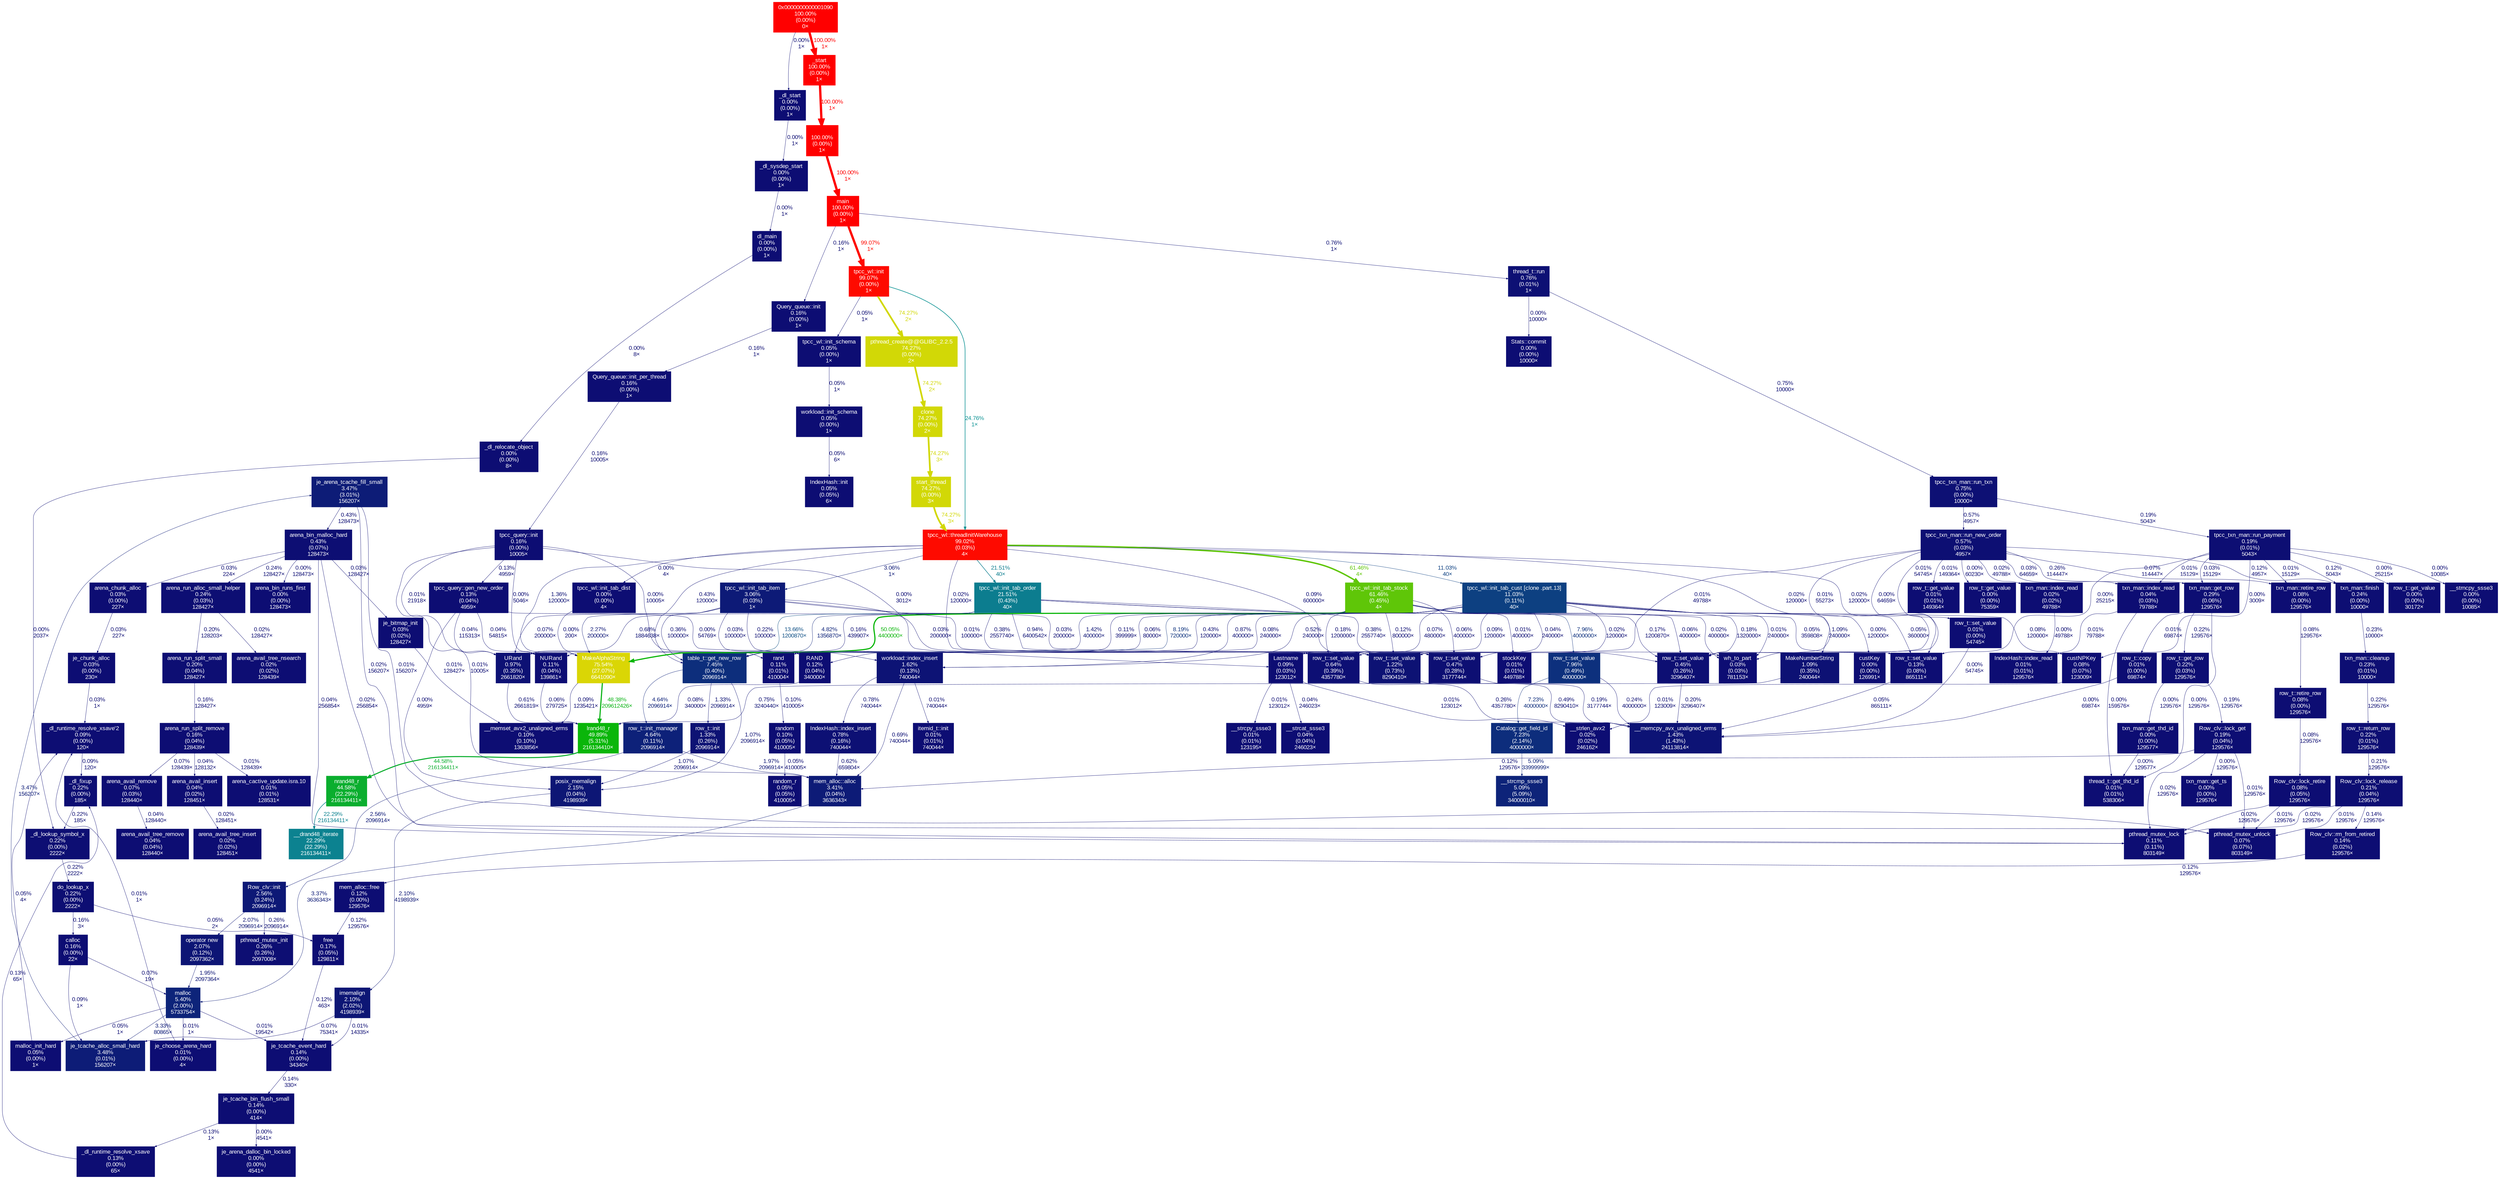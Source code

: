 digraph {
	graph [ranksep=0.25, fontname=Arial, nodesep=0.125];
	node [fontname=Arial, style=filled, height=0, width=0, shape=box, fontcolor=white];
	edge [fontname=Arial];
	"pthread_mutex_lock" [color="#0d0d73", fontcolor="#ffffff", fontsize="10.00", label="pthread_mutex_lock\n0.11%\n(0.11%)\n803149×"];
	"IndexHash::index_read(unsigned long, itemid_t*&, int, int)" [color="#0d0d73", fontcolor="#ffffff", fontsize="10.00", label="IndexHash::index_read\n0.01%\n(0.01%)\n129576×"];
	"row_t::set_value(char const*, void*)" [color="#0d307d", fontcolor="#ffffff", fontsize="10.00", label="row_t::set_value\n7.96%\n(0.49%)\n4000000×"];
	"row_t::set_value(char const*, void*)" -> "Catalog::get_field_id(char const*)" [color="#0d2d7c", label="7.23%\n4000000×", arrowsize="0.35", fontsize="10.00", fontcolor="#0d2d7c", labeldistance="0.50", penwidth="0.50"];
	"row_t::set_value(char const*, void*)" -> "__memcpy_avx_unaligned_erms" [color="#0d0e73", label="0.24%\n4000000×", arrowsize="0.35", fontsize="10.00", fontcolor="#0d0e73", labeldistance="0.50", penwidth="0.50"];
	random [color="#0d0d73", fontcolor="#ffffff", fontsize="10.00", label="random\n0.10%\n(0.05%)\n410005×"];
	random -> "random_r" [color="#0d0d73", label="0.05%\n410005×", arrowsize="0.35", fontsize="10.00", fontcolor="#0d0d73", labeldistance="0.50", penwidth="0.50"];
	"0x0000000000001090" [color="#ff0000", fontcolor="#ffffff", fontsize="10.00", label="0x0000000000001090\n100.00%\n(0.00%)\n0×"];
	"0x0000000000001090" -> "_start" [color="#ff0000", label="100.00%\n1×", arrowsize="1.00", fontsize="10.00", fontcolor="#ff0000", labeldistance="4.00", penwidth="4.00"];
	"0x0000000000001090" -> "_dl_start" [color="#0d0d73", label="0.00%\n1×", arrowsize="0.35", fontsize="10.00", fontcolor="#0d0d73", labeldistance="0.50", penwidth="0.50"];
	"je_arena_tcache_fill_small" [color="#0d1c77", fontcolor="#ffffff", fontsize="10.00", label="je_arena_tcache_fill_small\n3.47%\n(3.01%)\n156207×"];
	"je_arena_tcache_fill_small" -> "pthread_mutex_lock" [color="#0d0d73", label="0.02%\n156207×", arrowsize="0.35", fontsize="10.00", fontcolor="#0d0d73", labeldistance="0.50", penwidth="0.50"];
	"je_arena_tcache_fill_small" -> "pthread_mutex_unlock" [color="#0d0d73", label="0.01%\n156207×", arrowsize="0.35", fontsize="10.00", fontcolor="#0d0d73", labeldistance="0.50", penwidth="0.50"];
	"je_arena_tcache_fill_small" -> "arena_bin_malloc_hard" [color="#0d0e73", label="0.43%\n128473×", arrowsize="0.35", fontsize="10.00", fontcolor="#0d0e73", labeldistance="0.50", penwidth="0.50"];
	"row_t::return_row(access_t, txn_man*, row_t*, RC)" [color="#0d0e73", fontcolor="#ffffff", fontsize="10.00", label="row_t::return_row\n0.22%\n(0.01%)\n129576×"];
	"row_t::return_row(access_t, txn_man*, row_t*, RC)" -> "Row_clv::lock_release(txn_man*, RC)" [color="#0d0e73", label="0.21%\n129576×", arrowsize="0.35", fontsize="10.00", fontcolor="#0d0e73", labeldistance="0.50", penwidth="0.50"];
	"arena_cactive_update.isra.10" [color="#0d0d73", fontcolor="#ffffff", fontsize="10.00", label="arena_cactive_update.isra.10\n0.01%\n(0.01%)\n128531×"];
	"arena_bin_runs_first" [color="#0d0d73", fontcolor="#ffffff", fontsize="10.00", label="arena_bin_runs_first\n0.00%\n(0.00%)\n128473×"];
	"__memcpy_avx_unaligned_erms" [color="#0d1375", fontcolor="#ffffff", fontsize="10.00", label="__memcpy_avx_unaligned_erms\n1.43%\n(1.43%)\n24113814×"];
	"row_t::get_row(access_t, txn_man*, row_t*&)" [color="#0d0e73", fontcolor="#ffffff", fontsize="10.00", label="row_t::get_row\n0.22%\n(0.03%)\n129576×"];
	"row_t::get_row(access_t, txn_man*, row_t*&)" -> "txn_man::get_thd_id()" [color="#0d0d73", label="0.00%\n129576×", arrowsize="0.35", fontsize="10.00", fontcolor="#0d0d73", labeldistance="0.50", penwidth="0.50"];
	"row_t::get_row(access_t, txn_man*, row_t*&)" -> "Row_clv::lock_get(lock_t, txn_man*)" [color="#0d0e73", label="0.19%\n129576×", arrowsize="0.35", fontsize="10.00", fontcolor="#0d0e73", labeldistance="0.50", penwidth="0.50"];
	"Row_clv::lock_get(lock_t, txn_man*)" [color="#0d0e73", fontcolor="#ffffff", fontsize="10.00", label="Row_clv::lock_get\n0.19%\n(0.04%)\n129576×"];
	"Row_clv::lock_get(lock_t, txn_man*)" -> "pthread_mutex_lock" [color="#0d0d73", label="0.02%\n129576×", arrowsize="0.35", fontsize="10.00", fontcolor="#0d0d73", labeldistance="0.50", penwidth="0.50"];
	"Row_clv::lock_get(lock_t, txn_man*)" -> "mem_alloc::alloc(unsigned long, unsigned long)" [color="#0d0d73", label="0.12%\n129576×", arrowsize="0.35", fontsize="10.00", fontcolor="#0d0d73", labeldistance="0.50", penwidth="0.50"];
	"Row_clv::lock_get(lock_t, txn_man*)" -> "pthread_mutex_unlock" [color="#0d0d73", label="0.01%\n129576×", arrowsize="0.35", fontsize="10.00", fontcolor="#0d0d73", labeldistance="0.50", penwidth="0.50"];
	"Row_clv::lock_get(lock_t, txn_man*)" -> "txn_man::get_ts()" [color="#0d0d73", label="0.00%\n129576×", arrowsize="0.35", fontsize="10.00", fontcolor="#0d0d73", labeldistance="0.50", penwidth="0.50"];
	"tpcc_wl::init_schema(char const*)" [color="#0d0d73", fontcolor="#ffffff", fontsize="10.00", label="tpcc_wl::init_schema\n0.05%\n(0.00%)\n1×"];
	"tpcc_wl::init_schema(char const*)" -> "workload::init_schema(std::__cxx11::basic_string<char, std::char_traits<char>, std::allocator<char> >)" [color="#0d0d73", label="0.05%\n1×", arrowsize="0.35", fontsize="10.00", fontcolor="#0d0d73", labeldistance="0.50", penwidth="0.50"];
	"Row_clv::rm_from_retired(CLVLockEntry*)" [color="#0d0d73", fontcolor="#ffffff", fontsize="10.00", label="Row_clv::rm_from_retired\n0.14%\n(0.02%)\n129576×"];
	"Row_clv::rm_from_retired(CLVLockEntry*)" -> "mem_alloc::free(void*, unsigned long)" [color="#0d0d73", label="0.12%\n129576×", arrowsize="0.35", fontsize="10.00", fontcolor="#0d0d73", labeldistance="0.50", penwidth="0.50"];
	"Row_clv::lock_retire(txn_man*)" [color="#0d0d73", fontcolor="#ffffff", fontsize="10.00", label="Row_clv::lock_retire\n0.08%\n(0.05%)\n129576×"];
	"Row_clv::lock_retire(txn_man*)" -> "pthread_mutex_lock" [color="#0d0d73", label="0.02%\n129576×", arrowsize="0.35", fontsize="10.00", fontcolor="#0d0d73", labeldistance="0.50", penwidth="0.50"];
	"Row_clv::lock_retire(txn_man*)" -> "pthread_mutex_unlock" [color="#0d0d73", label="0.01%\n129576×", arrowsize="0.35", fontsize="10.00", fontcolor="#0d0d73", labeldistance="0.50", penwidth="0.50"];
	"_dl_sysdep_start" [color="#0d0d73", fontcolor="#ffffff", fontsize="10.00", label="_dl_sysdep_start\n0.00%\n(0.00%)\n1×"];
	"_dl_sysdep_start" -> "dl_main" [color="#0d0d73", label="0.00%\n1×", arrowsize="0.35", fontsize="10.00", fontcolor="#0d0d73", labeldistance="0.50", penwidth="0.50"];
	"txn_man::cleanup(RC)" [color="#0d0e73", fontcolor="#ffffff", fontsize="10.00", label="txn_man::cleanup\n0.23%\n(0.01%)\n10000×"];
	"txn_man::cleanup(RC)" -> "row_t::return_row(access_t, txn_man*, row_t*, RC)" [color="#0d0e73", label="0.22%\n129576×", arrowsize="0.35", fontsize="10.00", fontcolor="#0d0e73", labeldistance="0.50", penwidth="0.50"];
	"row_t::get_value(int, long&)" [color="#0d0d73", fontcolor="#ffffff", fontsize="10.00", label="row_t::get_value\n0.01%\n(0.01%)\n149364×"];
	"arena_avail_tree_remove" [color="#0d0d73", fontcolor="#ffffff", fontsize="10.00", label="arena_avail_tree_remove\n0.04%\n(0.04%)\n128440×"];
	"mem_alloc::free(void*, unsigned long)" [color="#0d0d73", fontcolor="#ffffff", fontsize="10.00", label="mem_alloc::free\n0.12%\n(0.00%)\n129576×"];
	"mem_alloc::free(void*, unsigned long)" -> free [color="#0d0d73", label="0.12%\n129576×", arrowsize="0.35", fontsize="10.00", fontcolor="#0d0d73", labeldistance="0.50", penwidth="0.50"];
	"arena_avail_remove" [color="#0d0d73", fontcolor="#ffffff", fontsize="10.00", label="arena_avail_remove\n0.07%\n(0.03%)\n128440×"];
	"arena_avail_remove" -> "arena_avail_tree_remove" [color="#0d0d73", label="0.04%\n128440×", arrowsize="0.35", fontsize="10.00", fontcolor="#0d0d73", labeldistance="0.50", penwidth="0.50"];
	"random_r" [color="#0d0d73", fontcolor="#ffffff", fontsize="10.00", label="random_r\n0.05%\n(0.05%)\n410005×"];
	"Query_queue::init(workload*)" [color="#0d0d73", fontcolor="#ffffff", fontsize="10.00", label="Query_queue::init\n0.16%\n(0.00%)\n1×"];
	"Query_queue::init(workload*)" -> "Query_queue::init_per_thread(int)" [color="#0d0d73", label="0.16%\n1×", arrowsize="0.35", fontsize="10.00", fontcolor="#0d0d73", labeldistance="0.50", penwidth="0.50"];
	"tpcc_wl::init()" [color="#fe0a00", fontcolor="#ffffff", fontsize="10.00", label="tpcc_wl::init\n99.07%\n(0.00%)\n1×"];
	"tpcc_wl::init()" -> "pthread_create@@GLIBC_2.2.5" [color="#d2d806", label="74.27%\n2×", arrowsize="0.86", fontsize="10.00", fontcolor="#d2d806", labeldistance="2.97", penwidth="2.97"];
	"tpcc_wl::init()" -> "tpcc_wl::threadInitWarehouse(void*)" [color="#0c9293", label="24.76%\n1×", arrowsize="0.50", fontsize="10.00", fontcolor="#0c9293", labeldistance="0.99", penwidth="0.99"];
	"tpcc_wl::init()" -> "tpcc_wl::init_schema(char const*)" [color="#0d0d73", label="0.05%\n1×", arrowsize="0.35", fontsize="10.00", fontcolor="#0d0d73", labeldistance="0.50", penwidth="0.50"];
	"tpcc_query::gen_new_order(unsigned long)" [color="#0d0d73", fontcolor="#ffffff", fontsize="10.00", label="tpcc_query::gen_new_order\n0.13%\n(0.04%)\n4959×"];
	"tpcc_query::gen_new_order(unsigned long)" -> "wh_to_part(unsigned long)" [color="#0d0d73", label="0.00%\n54769×", arrowsize="0.35", fontsize="10.00", fontcolor="#0d0d73", labeldistance="0.50", penwidth="0.50"];
	"tpcc_query::gen_new_order(unsigned long)" -> "NURand(unsigned long, unsigned long, unsigned long, unsigned long)" [color="#0d0d73", label="0.04%\n54815×", arrowsize="0.35", fontsize="10.00", fontcolor="#0d0d73", labeldistance="0.50", penwidth="0.50"];
	"tpcc_query::gen_new_order(unsigned long)" -> "posix_memalign" [color="#0d0d73", label="0.00%\n4959×", arrowsize="0.35", fontsize="10.00", fontcolor="#0d0d73", labeldistance="0.50", penwidth="0.50"];
	"tpcc_query::gen_new_order(unsigned long)" -> "URand(unsigned long, unsigned long, unsigned long)" [color="#0d0d73", label="0.04%\n115313×", arrowsize="0.35", fontsize="10.00", fontcolor="#0d0d73", labeldistance="0.50", penwidth="0.50"];
	"MakeAlphaString(int, int, char*, unsigned long)" [color="#dad605", fontcolor="#ffffff", fontsize="10.00", label="MakeAlphaString\n75.54%\n(27.07%)\n6641090×"];
	"MakeAlphaString(int, int, char*, unsigned long)" -> "lrand48_r" [color="#0ab315", label="48.38%\n209612426×", arrowsize="0.70", fontsize="10.00", fontcolor="#0ab315", labeldistance="1.94", penwidth="1.94"];
	"MakeAlphaString(int, int, char*, unsigned long)" -> "__memset_avx2_unaligned_erms" [color="#0d0d73", label="0.09%\n1235421×", arrowsize="0.35", fontsize="10.00", fontcolor="#0d0d73", labeldistance="0.50", penwidth="0.50"];
	"__drand48_iterate" [color="#0c8290", fontcolor="#ffffff", fontsize="10.00", label="__drand48_iterate\n22.29%\n(22.29%)\n216134411×"];
	"IndexHash::index_insert(unsigned long, itemid_t*, int)" [color="#0d1074", fontcolor="#ffffff", fontsize="10.00", label="IndexHash::index_insert\n0.78%\n(0.16%)\n740044×"];
	"IndexHash::index_insert(unsigned long, itemid_t*, int)" -> "mem_alloc::alloc(unsigned long, unsigned long)" [color="#0d0f74", label="0.62%\n659804×", arrowsize="0.35", fontsize="10.00", fontcolor="#0d0f74", labeldistance="0.50", penwidth="0.50"];
	"je_tcache_event_hard" [color="#0d0d73", fontcolor="#ffffff", fontsize="10.00", label="je_tcache_event_hard\n0.14%\n(0.00%)\n34340×"];
	"je_tcache_event_hard" -> "je_tcache_bin_flush_small" [color="#0d0d73", label="0.14%\n330×", arrowsize="0.35", fontsize="10.00", fontcolor="#0d0d73", labeldistance="0.50", penwidth="0.50"];
	"arena_avail_tree_nsearch" [color="#0d0d73", fontcolor="#ffffff", fontsize="10.00", label="arena_avail_tree_nsearch\n0.02%\n(0.02%)\n128439×"];
	main [color="#ff0000", fontcolor="#ffffff", fontsize="10.00", label="main\n100.00%\n(0.00%)\n1×"];
	main -> "Query_queue::init(workload*)" [color="#0d0d73", label="0.16%\n1×", arrowsize="0.35", fontsize="10.00", fontcolor="#0d0d73", labeldistance="0.50", penwidth="0.50"];
	main -> "tpcc_wl::init()" [color="#fe0a00", label="99.07%\n1×", arrowsize="1.00", fontsize="10.00", fontcolor="#fe0a00", labeldistance="3.96", penwidth="3.96"];
	main -> "thread_t::run()" [color="#0d1074", label="0.76%\n1×", arrowsize="0.35", fontsize="10.00", fontcolor="#0d1074", labeldistance="0.50", penwidth="0.50"];
	"stockKey(unsigned long, unsigned long)" [color="#0d0d73", fontcolor="#ffffff", fontsize="10.00", label="stockKey\n0.01%\n(0.01%)\n449788×"];
	"dl_main" [color="#0d0d73", fontcolor="#ffffff", fontsize="10.00", label="dl_main\n0.00%\n(0.00%)\n1×"];
	"dl_main" -> "_dl_relocate_object" [color="#0d0d73", label="0.00%\n8×", arrowsize="0.35", fontsize="10.00", fontcolor="#0d0d73", labeldistance="0.50", penwidth="0.50"];
	"txn_man::get_row(row_t*, access_t)" [color="#0d0e73", fontcolor="#ffffff", fontsize="10.00", label="txn_man::get_row\n0.29%\n(0.06%)\n129576×"];
	"txn_man::get_row(row_t*, access_t)" -> "row_t::get_row(access_t, txn_man*, row_t*&)" [color="#0d0e73", label="0.22%\n129576×", arrowsize="0.35", fontsize="10.00", fontcolor="#0d0e73", labeldistance="0.50", penwidth="0.50"];
	"txn_man::get_row(row_t*, access_t)" -> "row_t::copy(row_t*)" [color="#0d0d73", label="0.01%\n69874×", arrowsize="0.35", fontsize="10.00", fontcolor="#0d0d73", labeldistance="0.50", penwidth="0.50"];
	"txn_man::get_row(row_t*, access_t)" -> "thread_t::get_thd_id()" [color="#0d0d73", label="0.00%\n129576×", arrowsize="0.35", fontsize="10.00", fontcolor="#0d0d73", labeldistance="0.50", penwidth="0.50"];
	"tpcc_txn_man::run_new_order(tpcc_query*)" [color="#0d0f73", fontcolor="#ffffff", fontsize="10.00", label="tpcc_txn_man::run_new_order\n0.57%\n(0.03%)\n4957×"];
	"tpcc_txn_man::run_new_order(tpcc_query*)" -> "row_t::set_value(int, unsigned long)" [color="#0d0d73", label="0.01%\n49788×", arrowsize="0.35", fontsize="10.00", fontcolor="#0d0d73", labeldistance="0.50", penwidth="0.50"];
	"tpcc_txn_man::run_new_order(tpcc_query*)" -> "row_t::get_value(int)" [color="#0d0d73", label="0.00%\n60230×", arrowsize="0.35", fontsize="10.00", fontcolor="#0d0d73", labeldistance="0.50", penwidth="0.50"];
	"tpcc_txn_man::run_new_order(tpcc_query*)" -> "row_t::get_value(int, long&)" [color="#0d0d73", label="0.01%\n149364×", arrowsize="0.35", fontsize="10.00", fontcolor="#0d0d73", labeldistance="0.50", penwidth="0.50"];
	"tpcc_txn_man::run_new_order(tpcc_query*)" -> "txn_man::index_read(IndexHash*, unsigned long, int)" [color="#0d0d73", label="0.03%\n64659×", arrowsize="0.35", fontsize="10.00", fontcolor="#0d0d73", labeldistance="0.50", penwidth="0.50"];
	"tpcc_txn_man::run_new_order(tpcc_query*)" -> "txn_man::index_read(IndexHash*, unsigned long, int, itemid_t*&)" [color="#0d0d73", label="0.02%\n49788×", arrowsize="0.35", fontsize="10.00", fontcolor="#0d0d73", labeldistance="0.50", penwidth="0.50"];
	"tpcc_txn_man::run_new_order(tpcc_query*)" -> "txn_man::finish(RC)" [color="#0d0d73", label="0.12%\n4957×", arrowsize="0.35", fontsize="10.00", fontcolor="#0d0d73", labeldistance="0.50", penwidth="0.50"];
	"tpcc_txn_man::run_new_order(tpcc_query*)" -> "txn_man::retire_row(row_t*)" [color="#0d0d73", label="0.07%\n114447×", arrowsize="0.35", fontsize="10.00", fontcolor="#0d0d73", labeldistance="0.50", penwidth="0.50"];
	"tpcc_txn_man::run_new_order(tpcc_query*)" -> "row_t::set_value(int, void*)" [color="#0d0d73", label="0.01%\n55273×", arrowsize="0.35", fontsize="10.00", fontcolor="#0d0d73", labeldistance="0.50", penwidth="0.50"];
	"tpcc_txn_man::run_new_order(tpcc_query*)" -> "wh_to_part(unsigned long)" [color="#0d0d73", label="0.00%\n64659×", arrowsize="0.35", fontsize="10.00", fontcolor="#0d0d73", labeldistance="0.50", penwidth="0.50"];
	"tpcc_txn_man::run_new_order(tpcc_query*)" -> "txn_man::get_row(row_t*, access_t)" [color="#0d0e73", label="0.26%\n114447×", arrowsize="0.35", fontsize="10.00", fontcolor="#0d0e73", labeldistance="0.50", penwidth="0.50"];
	"tpcc_txn_man::run_new_order(tpcc_query*)" -> "row_t::set_value(int, long)" [color="#0d0d73", label="0.01%\n54745×", arrowsize="0.35", fontsize="10.00", fontcolor="#0d0d73", labeldistance="0.50", penwidth="0.50"];
	"tpcc_txn_man::run_txn(base_query*)" [color="#0d1074", fontcolor="#ffffff", fontsize="10.00", label="tpcc_txn_man::run_txn\n0.75%\n(0.00%)\n10000×"];
	"tpcc_txn_man::run_txn(base_query*)" -> "tpcc_txn_man::run_new_order(tpcc_query*)" [color="#0d0f73", label="0.57%\n4957×", arrowsize="0.35", fontsize="10.00", fontcolor="#0d0f73", labeldistance="0.50", penwidth="0.50"];
	"tpcc_txn_man::run_txn(base_query*)" -> "tpcc_txn_man::run_payment(tpcc_query*)" [color="#0d0e73", label="0.19%\n5043×", arrowsize="0.35", fontsize="10.00", fontcolor="#0d0e73", labeldistance="0.50", penwidth="0.50"];
	"arena_chunk_alloc" [color="#0d0d73", fontcolor="#ffffff", fontsize="10.00", label="arena_chunk_alloc\n0.03%\n(0.00%)\n227×"];
	"arena_chunk_alloc" -> "je_chunk_alloc" [color="#0d0d73", label="0.03%\n227×", arrowsize="0.35", fontsize="10.00", fontcolor="#0d0d73", labeldistance="0.50", penwidth="0.50"];
	"custKey(unsigned long, unsigned long, unsigned long)" [color="#0d0d73", fontcolor="#ffffff", fontsize="10.00", label="custKey\n0.00%\n(0.00%)\n126991×"];
	"_dl_start" [color="#0d0d73", fontcolor="#ffffff", fontsize="10.00", label="_dl_start\n0.00%\n(0.00%)\n1×"];
	"_dl_start" -> "_dl_sysdep_start" [color="#0d0d73", label="0.00%\n1×", arrowsize="0.35", fontsize="10.00", fontcolor="#0d0d73", labeldistance="0.50", penwidth="0.50"];
	clone [color="#d2d806", fontcolor="#ffffff", fontsize="10.00", label="clone\n74.27%\n(0.00%)\n2×"];
	clone -> "start_thread" [color="#d2d806", label="74.27%\n3×", arrowsize="0.86", fontsize="10.00", fontcolor="#d2d806", labeldistance="2.97", penwidth="2.97"];
	free [color="#0d0d73", fontcolor="#ffffff", fontsize="10.00", label="free\n0.17%\n(0.05%)\n129811×"];
	free -> "je_tcache_event_hard" [color="#0d0d73", label="0.12%\n463×", arrowsize="0.35", fontsize="10.00", fontcolor="#0d0d73", labeldistance="0.50", penwidth="0.50"];
	"(below main)" [color="#ff0000", fontcolor="#ffffff", fontsize="10.00", label="\n100.00%\n(0.00%)\n1×"];
	"(below main)" -> main [color="#ff0000", label="100.00%\n1×", arrowsize="1.00", fontsize="10.00", fontcolor="#ff0000", labeldistance="4.00", penwidth="4.00"];
	"table_t::get_new_row(row_t*&, unsigned long, unsigned long&)" [color="#0d2e7c", fontcolor="#ffffff", fontsize="10.00", label="table_t::get_new_row\n7.45%\n(0.40%)\n2096914×"];
	"table_t::get_new_row(row_t*&, unsigned long, unsigned long&)" -> "row_t::init(table_t*, unsigned long, unsigned long)" [color="#0d1274", label="1.33%\n2096914×", arrowsize="0.35", fontsize="10.00", fontcolor="#0d1274", labeldistance="0.50", penwidth="0.50"];
	"table_t::get_new_row(row_t*&, unsigned long, unsigned long&)" -> "row_t::init_manager(row_t*)" [color="#0d2179", label="4.64%\n2096914×", arrowsize="0.35", fontsize="10.00", fontcolor="#0d2179", labeldistance="0.50", penwidth="0.50"];
	"table_t::get_new_row(row_t*&, unsigned long, unsigned long&)" -> "posix_memalign" [color="#0d1174", label="1.07%\n2096914×", arrowsize="0.35", fontsize="10.00", fontcolor="#0d1174", labeldistance="0.50", penwidth="0.50"];
	"je_arena_dalloc_bin_locked" [color="#0d0d73", fontcolor="#ffffff", fontsize="10.00", label="je_arena_dalloc_bin_locked\n0.00%\n(0.00%)\n4541×"];
	"operator new(unsigned long)" [color="#0d1575", fontcolor="#ffffff", fontsize="10.00", label="operator new\n2.07%\n(0.12%)\n2097362×"];
	"operator new(unsigned long)" -> malloc [color="#0d1575", label="1.95%\n2097364×", arrowsize="0.35", fontsize="10.00", fontcolor="#0d1575", labeldistance="0.50", penwidth="0.50"];
	"arena_avail_tree_insert" [color="#0d0d73", fontcolor="#ffffff", fontsize="10.00", label="arena_avail_tree_insert\n0.02%\n(0.02%)\n128451×"];
	rand [color="#0d0d73", fontcolor="#ffffff", fontsize="10.00", label="rand\n0.11%\n(0.01%)\n410004×"];
	rand -> random [color="#0d0d73", label="0.10%\n410005×", arrowsize="0.35", fontsize="10.00", fontcolor="#0d0d73", labeldistance="0.50", penwidth="0.50"];
	"__strlen_avx2" [color="#0d0d73", fontcolor="#ffffff", fontsize="10.00", label="__strlen_avx2\n0.02%\n(0.02%)\n246162×"];
	"txn_man::index_read(IndexHash*, unsigned long, int)" [color="#0d0d73", fontcolor="#ffffff", fontsize="10.00", label="txn_man::index_read\n0.04%\n(0.03%)\n79788×"];
	"txn_man::index_read(IndexHash*, unsigned long, int)" -> "thread_t::get_thd_id()" [color="#0d0d73", label="0.00%\n159576×", arrowsize="0.35", fontsize="10.00", fontcolor="#0d0d73", labeldistance="0.50", penwidth="0.50"];
	"txn_man::index_read(IndexHash*, unsigned long, int)" -> "IndexHash::index_read(unsigned long, itemid_t*&, int, int)" [color="#0d0d73", label="0.01%\n79788×", arrowsize="0.35", fontsize="10.00", fontcolor="#0d0d73", labeldistance="0.50", penwidth="0.50"];
	"row_t::set_value(int, unsigned long)" [color="#0d1274", fontcolor="#ffffff", fontsize="10.00", label="row_t::set_value\n1.22%\n(0.73%)\n8290410×"];
	"row_t::set_value(int, unsigned long)" -> "__memcpy_avx_unaligned_erms" [color="#0d0f73", label="0.49%\n8290410×", arrowsize="0.35", fontsize="10.00", fontcolor="#0d0f73", labeldistance="0.50", penwidth="0.50"];
	"wh_to_part(unsigned long)" [color="#0d0d73", fontcolor="#ffffff", fontsize="10.00", label="wh_to_part\n0.03%\n(0.03%)\n781153×"];
	"IndexHash::init(int, table_t*, unsigned long)" [color="#0d0d73", fontcolor="#ffffff", fontsize="10.00", label="IndexHash::init\n0.05%\n(0.05%)\n6×"];
	"pthread_create@@GLIBC_2.2.5" [color="#d2d806", fontcolor="#ffffff", fontsize="10.00", label="pthread_create@@GLIBC_2.2.5\n74.27%\n(0.00%)\n2×"];
	"pthread_create@@GLIBC_2.2.5" -> clone [color="#d2d806", label="74.27%\n2×", arrowsize="0.86", fontsize="10.00", fontcolor="#d2d806", labeldistance="2.97", penwidth="2.97"];
	"MakeNumberString(int, int, char*, unsigned long)" [color="#0d1174", fontcolor="#ffffff", fontsize="10.00", label="MakeNumberString\n1.09%\n(0.35%)\n240044×"];
	"MakeNumberString(int, int, char*, unsigned long)" -> "lrand48_r" [color="#0d1074", label="0.75%\n3240440×", arrowsize="0.35", fontsize="10.00", fontcolor="#0d1074", labeldistance="0.50", penwidth="0.50"];
	"__strcmp_ssse3" [color="#0d2379", fontcolor="#ffffff", fontsize="10.00", label="__strcmp_ssse3\n5.09%\n(5.09%)\n34000010×"];
	"workload::index_insert(IndexHash*, unsigned long, row_t*, long)" [color="#0d1375", fontcolor="#ffffff", fontsize="10.00", label="workload::index_insert\n1.62%\n(0.13%)\n740044×"];
	"workload::index_insert(IndexHash*, unsigned long, row_t*, long)" -> "mem_alloc::alloc(unsigned long, unsigned long)" [color="#0d1074", label="0.69%\n740044×", arrowsize="0.35", fontsize="10.00", fontcolor="#0d1074", labeldistance="0.50", penwidth="0.50"];
	"workload::index_insert(IndexHash*, unsigned long, row_t*, long)" -> "IndexHash::index_insert(unsigned long, itemid_t*, int)" [color="#0d1074", label="0.78%\n740044×", arrowsize="0.35", fontsize="10.00", fontcolor="#0d1074", labeldistance="0.50", penwidth="0.50"];
	"workload::index_insert(IndexHash*, unsigned long, row_t*, long)" -> "itemid_t::init()" [color="#0d0d73", label="0.01%\n740044×", arrowsize="0.35", fontsize="10.00", fontcolor="#0d0d73", labeldistance="0.50", penwidth="0.50"];
	"arena_avail_insert" [color="#0d0d73", fontcolor="#ffffff", fontsize="10.00", label="arena_avail_insert\n0.04%\n(0.02%)\n128451×"];
	"arena_avail_insert" -> "arena_avail_tree_insert" [color="#0d0d73", label="0.02%\n128451×", arrowsize="0.35", fontsize="10.00", fontcolor="#0d0d73", labeldistance="0.50", penwidth="0.50"];
	"tpcc_wl::threadInitWarehouse(void*)" [color="#fe0a00", fontcolor="#ffffff", fontsize="10.00", label="tpcc_wl::threadInitWarehouse\n99.02%\n(0.03%)\n4×"];
	"tpcc_wl::threadInitWarehouse(void*)" -> "row_t::set_value(int, unsigned long)" [color="#0d0d73", label="0.09%\n600000×", arrowsize="0.35", fontsize="10.00", fontcolor="#0d0d73", labeldistance="0.50", penwidth="0.50"];
	"tpcc_wl::threadInitWarehouse(void*)" -> "tpcc_wl::init_tab_cust(unsigned long, unsigned long) [clone .part.13]" [color="#0d4081", label="11.03%\n40×", arrowsize="0.35", fontsize="10.00", fontcolor="#0d4081", labeldistance="0.50", penwidth="0.50"];
	"tpcc_wl::threadInitWarehouse(void*)" -> "MakeAlphaString(int, int, char*, unsigned long)" [color="#0d1274", label="1.36%\n120000×", arrowsize="0.35", fontsize="10.00", fontcolor="#0d1274", labeldistance="0.50", penwidth="0.50"];
	"tpcc_wl::threadInitWarehouse(void*)" -> "tpcc_wl::init_tab_order(unsigned long, unsigned long)" [color="#0c7d8f", label="21.51%\n40×", arrowsize="0.46", fontsize="10.00", fontcolor="#0c7d8f", labeldistance="0.86", penwidth="0.86"];
	"tpcc_wl::threadInitWarehouse(void*)" -> "tpcc_wl::init_tab_stock(unsigned long)" [color="#5fc608", label="61.46%\n4×", arrowsize="0.78", fontsize="10.00", fontcolor="#5fc608", labeldistance="2.46", penwidth="2.46"];
	"tpcc_wl::threadInitWarehouse(void*)" -> "tpcc_wl::init_tab_item()" [color="#0d1a77", label="3.06%\n1×", arrowsize="0.35", fontsize="10.00", fontcolor="#0d1a77", labeldistance="0.50", penwidth="0.50"];
	"tpcc_wl::threadInitWarehouse(void*)" -> "row_t::set_value(int, void*)" [color="#0d0d73", label="0.02%\n120000×", arrowsize="0.35", fontsize="10.00", fontcolor="#0d0d73", labeldistance="0.50", penwidth="0.50"];
	"tpcc_wl::threadInitWarehouse(void*)" -> "row_t::set_value(int, int)" [color="#0d0d73", label="0.02%\n120000×", arrowsize="0.35", fontsize="10.00", fontcolor="#0d0d73", labeldistance="0.50", penwidth="0.50"];
	"tpcc_wl::threadInitWarehouse(void*)" -> "table_t::get_new_row(row_t*&, unsigned long, unsigned long&)" [color="#0d0e73", label="0.43%\n120000×", arrowsize="0.35", fontsize="10.00", fontcolor="#0d0e73", labeldistance="0.50", penwidth="0.50"];
	"tpcc_wl::threadInitWarehouse(void*)" -> "row_t::set_value(int, double)" [color="#0d0d73", label="0.02%\n120000×", arrowsize="0.35", fontsize="10.00", fontcolor="#0d0d73", labeldistance="0.50", penwidth="0.50"];
	"tpcc_wl::threadInitWarehouse(void*)" -> "tpcc_wl::init_tab_dist(unsigned long)" [color="#0d0d73", label="0.00%\n4×", arrowsize="0.35", fontsize="10.00", fontcolor="#0d0d73", labeldistance="0.50", penwidth="0.50"];
	"je_choose_arena_hard" [color="#0d0d73", fontcolor="#ffffff", fontsize="10.00", label="je_choose_arena_hard\n0.01%\n(0.00%)\n4×"];
	"je_choose_arena_hard" -> "_dl_runtime_resolve_xsave'2" [color="#0d0d73", label="0.01%\n1×", arrowsize="0.35", fontsize="10.00", fontcolor="#0d0d73", labeldistance="0.50", penwidth="0.50"];
	"itemid_t::init()" [color="#0d0d73", fontcolor="#ffffff", fontsize="10.00", label="itemid_t::init\n0.01%\n(0.01%)\n740044×"];
	"thread_t::run()" [color="#0d1074", fontcolor="#ffffff", fontsize="10.00", label="thread_t::run\n0.76%\n(0.01%)\n1×"];
	"thread_t::run()" -> "Stats::commit(unsigned long)" [color="#0d0d73", label="0.00%\n10000×", arrowsize="0.35", fontsize="10.00", fontcolor="#0d0d73", labeldistance="0.50", penwidth="0.50"];
	"thread_t::run()" -> "tpcc_txn_man::run_txn(base_query*)" [color="#0d1074", label="0.75%\n10000×", arrowsize="0.35", fontsize="10.00", fontcolor="#0d1074", labeldistance="0.50", penwidth="0.50"];
	"nrand48_r" [color="#0aae2e", fontcolor="#ffffff", fontsize="10.00", label="nrand48_r\n44.58%\n(22.29%)\n216134411×"];
	"nrand48_r" -> "__drand48_iterate" [color="#0c8290", label="22.29%\n216134411×", arrowsize="0.47", fontsize="10.00", fontcolor="#0c8290", labeldistance="0.89", penwidth="0.89"];
	"row_t::get_value(int)" [color="#0d0d73", fontcolor="#ffffff", fontsize="10.00", label="row_t::get_value\n0.00%\n(0.00%)\n75359×"];
	"pthread_mutex_init" [color="#0d0e73", fontcolor="#ffffff", fontsize="10.00", label="pthread_mutex_init\n0.26%\n(0.26%)\n2097008×"];
	"lrand48_r" [color="#0ab60a", fontcolor="#ffffff", fontsize="10.00", label="lrand48_r\n49.89%\n(5.31%)\n216134410×"];
	"lrand48_r" -> "nrand48_r" [color="#0aae2e", label="44.58%\n216134411×", arrowsize="0.67", fontsize="10.00", fontcolor="#0aae2e", labeldistance="1.78", penwidth="1.78"];
	"row_t::init(table_t*, unsigned long, unsigned long)" [color="#0d1274", fontcolor="#ffffff", fontsize="10.00", label="row_t::init\n1.33%\n(0.26%)\n2096914×"];
	"row_t::init(table_t*, unsigned long, unsigned long)" -> "posix_memalign" [color="#0d1174", label="1.07%\n2096914×", arrowsize="0.35", fontsize="10.00", fontcolor="#0d1174", labeldistance="0.50", penwidth="0.50"];
	"tpcc_query::init(unsigned long, workload*)" [color="#0d0d73", fontcolor="#ffffff", fontsize="10.00", label="tpcc_query::init\n0.16%\n(0.00%)\n10005×"];
	"tpcc_query::init(unsigned long, workload*)" -> rand [color="#0d0d73", label="0.00%\n10005×", arrowsize="0.35", fontsize="10.00", fontcolor="#0d0d73", labeldistance="0.50", penwidth="0.50"];
	"tpcc_query::init(unsigned long, workload*)" -> "URand(unsigned long, unsigned long, unsigned long)" [color="#0d0d73", label="0.01%\n21918×", arrowsize="0.35", fontsize="10.00", fontcolor="#0d0d73", labeldistance="0.50", penwidth="0.50"];
	"tpcc_query::init(unsigned long, workload*)" -> "NURand(unsigned long, unsigned long, unsigned long, unsigned long)" [color="#0d0d73", label="0.00%\n5046×", arrowsize="0.35", fontsize="10.00", fontcolor="#0d0d73", labeldistance="0.50", penwidth="0.50"];
	"tpcc_query::init(unsigned long, workload*)" -> "Lastname(unsigned long, char*)" [color="#0d0d73", label="0.00%\n3012×", arrowsize="0.35", fontsize="10.00", fontcolor="#0d0d73", labeldistance="0.50", penwidth="0.50"];
	"tpcc_query::init(unsigned long, workload*)" -> "mem_alloc::alloc(unsigned long, unsigned long)" [color="#0d0d73", label="0.01%\n10005×", arrowsize="0.35", fontsize="10.00", fontcolor="#0d0d73", labeldistance="0.50", penwidth="0.50"];
	"tpcc_query::init(unsigned long, workload*)" -> "tpcc_query::gen_new_order(unsigned long)" [color="#0d0d73", label="0.13%\n4959×", arrowsize="0.35", fontsize="10.00", fontcolor="#0d0d73", labeldistance="0.50", penwidth="0.50"];
	"arena_run_alloc_small_helper" [color="#0d0e73", fontcolor="#ffffff", fontsize="10.00", label="arena_run_alloc_small_helper\n0.24%\n(0.03%)\n128427×"];
	"arena_run_alloc_small_helper" -> "arena_run_split_small" [color="#0d0e73", label="0.20%\n128203×", arrowsize="0.35", fontsize="10.00", fontcolor="#0d0e73", labeldistance="0.50", penwidth="0.50"];
	"arena_run_alloc_small_helper" -> "arena_avail_tree_nsearch" [color="#0d0d73", label="0.02%\n128427×", arrowsize="0.35", fontsize="10.00", fontcolor="#0d0d73", labeldistance="0.50", penwidth="0.50"];
	"do_lookup_x" [color="#0d0e73", fontcolor="#ffffff", fontsize="10.00", label="do_lookup_x\n0.22%\n(0.00%)\n2222×"];
	"do_lookup_x" -> free [color="#0d0d73", label="0.05%\n2×", arrowsize="0.35", fontsize="10.00", fontcolor="#0d0d73", labeldistance="0.50", penwidth="0.50"];
	"do_lookup_x" -> calloc [color="#0d0d73", label="0.16%\n3×", arrowsize="0.35", fontsize="10.00", fontcolor="#0d0d73", labeldistance="0.50", penwidth="0.50"];
	"row_t::set_value(int, int)" [color="#0d0f74", fontcolor="#ffffff", fontsize="10.00", label="row_t::set_value\n0.64%\n(0.39%)\n4357780×"];
	"row_t::set_value(int, int)" -> "__memcpy_avx_unaligned_erms" [color="#0d0e73", label="0.26%\n4357780×", arrowsize="0.35", fontsize="10.00", fontcolor="#0d0e73", labeldistance="0.50", penwidth="0.50"];
	"arena_run_split_remove" [color="#0d0d73", fontcolor="#ffffff", fontsize="10.00", label="arena_run_split_remove\n0.16%\n(0.04%)\n128439×"];
	"arena_run_split_remove" -> "arena_avail_remove" [color="#0d0d73", label="0.07%\n128439×", arrowsize="0.35", fontsize="10.00", fontcolor="#0d0d73", labeldistance="0.50", penwidth="0.50"];
	"arena_run_split_remove" -> "arena_cactive_update.isra.10" [color="#0d0d73", label="0.01%\n128439×", arrowsize="0.35", fontsize="10.00", fontcolor="#0d0d73", labeldistance="0.50", penwidth="0.50"];
	"arena_run_split_remove" -> "arena_avail_insert" [color="#0d0d73", label="0.04%\n128132×", arrowsize="0.35", fontsize="10.00", fontcolor="#0d0d73", labeldistance="0.50", penwidth="0.50"];
	"_dl_runtime_resolve_xsave" [color="#0d0d73", fontcolor="#ffffff", fontsize="10.00", label="_dl_runtime_resolve_xsave\n0.13%\n(0.00%)\n65×"];
	"_dl_runtime_resolve_xsave" -> "_dl_fixup" [color="#0d0d73", label="0.13%\n65×", arrowsize="0.35", fontsize="10.00", fontcolor="#0d0d73", labeldistance="0.50", penwidth="0.50"];
	"_dl_runtime_resolve_xsave'2" [color="#0d0d73", fontcolor="#ffffff", fontsize="10.00", label="_dl_runtime_resolve_xsave'2\n0.09%\n(0.00%)\n120×"];
	"_dl_runtime_resolve_xsave'2" -> "_dl_fixup" [color="#0d0d73", label="0.09%\n120×", arrowsize="0.35", fontsize="10.00", fontcolor="#0d0d73", labeldistance="0.50", penwidth="0.50"];
	"_dl_lookup_symbol_x" [color="#0d0e73", fontcolor="#ffffff", fontsize="10.00", label="_dl_lookup_symbol_x\n0.22%\n(0.00%)\n2222×"];
	"_dl_lookup_symbol_x" -> "do_lookup_x" [color="#0d0e73", label="0.22%\n2222×", arrowsize="0.35", fontsize="10.00", fontcolor="#0d0e73", labeldistance="0.50", penwidth="0.50"];
	"row_t::init_manager(row_t*)" [color="#0d2179", fontcolor="#ffffff", fontsize="10.00", label="row_t::init_manager\n4.64%\n(0.11%)\n2096914×"];
	"row_t::init_manager(row_t*)" -> "mem_alloc::alloc(unsigned long, unsigned long)" [color="#0d1575", label="1.97%\n2096914×", arrowsize="0.35", fontsize="10.00", fontcolor="#0d1575", labeldistance="0.50", penwidth="0.50"];
	"row_t::init_manager(row_t*)" -> "Row_clv::init(row_t*)" [color="#0d1876", label="2.56%\n2096914×", arrowsize="0.35", fontsize="10.00", fontcolor="#0d1876", labeldistance="0.50", penwidth="0.50"];
	"posix_memalign" [color="#0d1675", fontcolor="#ffffff", fontsize="10.00", label="posix_memalign\n2.15%\n(0.04%)\n4198939×"];
	"posix_memalign" -> imemalign [color="#0d1675", label="2.10%\n4198939×", arrowsize="0.35", fontsize="10.00", fontcolor="#0d1675", labeldistance="0.50", penwidth="0.50"];
	"thread_t::get_thd_id()" [color="#0d0d73", fontcolor="#ffffff", fontsize="10.00", label="thread_t::get_thd_id\n0.01%\n(0.01%)\n538306×"];
	"tpcc_wl::init_tab_dist(unsigned long)" [color="#0d0d73", fontcolor="#ffffff", fontsize="10.00", label="tpcc_wl::init_tab_dist\n0.00%\n(0.00%)\n4×"];
	"tpcc_wl::init_tab_dist(unsigned long)" -> "MakeAlphaString(int, int, char*, unsigned long)" [color="#0d0d73", label="0.00%\n200×", arrowsize="0.35", fontsize="10.00", fontcolor="#0d0d73", labeldistance="0.50", penwidth="0.50"];
	"mem_alloc::alloc(unsigned long, unsigned long)" [color="#0d1b77", fontcolor="#ffffff", fontsize="10.00", label="mem_alloc::alloc\n3.41%\n(0.04%)\n3636343×"];
	"mem_alloc::alloc(unsigned long, unsigned long)" -> malloc [color="#0d1b77", label="3.37%\n3636343×", arrowsize="0.35", fontsize="10.00", fontcolor="#0d1b77", labeldistance="0.50", penwidth="0.50"];
	"Stats::commit(unsigned long)" [color="#0d0d73", fontcolor="#ffffff", fontsize="10.00", label="Stats::commit\n0.00%\n(0.00%)\n10000×"];
	"row_t::get_value(int, double&)" [color="#0d0d73", fontcolor="#ffffff", fontsize="10.00", label="row_t::get_value\n0.00%\n(0.00%)\n30172×"];
	"txn_man::index_read(IndexHash*, unsigned long, int, itemid_t*&)" [color="#0d0d73", fontcolor="#ffffff", fontsize="10.00", label="txn_man::index_read\n0.02%\n(0.02%)\n49788×"];
	"txn_man::index_read(IndexHash*, unsigned long, int, itemid_t*&)" -> "IndexHash::index_read(unsigned long, itemid_t*&, int, int)" [color="#0d0d73", label="0.00%\n49788×", arrowsize="0.35", fontsize="10.00", fontcolor="#0d0d73", labeldistance="0.50", penwidth="0.50"];
	"arena_run_split_small" [color="#0d0e73", fontcolor="#ffffff", fontsize="10.00", label="arena_run_split_small\n0.20%\n(0.04%)\n128427×"];
	"arena_run_split_small" -> "arena_run_split_remove" [color="#0d0d73", label="0.16%\n128427×", arrowsize="0.35", fontsize="10.00", fontcolor="#0d0d73", labeldistance="0.50", penwidth="0.50"];
	"tpcc_wl::init_tab_order(unsigned long, unsigned long)" [color="#0c7d8f", fontcolor="#ffffff", fontsize="10.00", label="tpcc_wl::init_tab_order\n21.51%\n(0.43%)\n40×"];
	"tpcc_wl::init_tab_order(unsigned long, unsigned long)" -> "URand(unsigned long, unsigned long, unsigned long)" [color="#0d1074", label="0.68%\n1884638×", arrowsize="0.35", fontsize="10.00", fontcolor="#0d1074", labeldistance="0.50", penwidth="0.50"];
	"tpcc_wl::init_tab_order(unsigned long, unsigned long)" -> "row_t::set_value(int, unsigned int)" [color="#0d0e73", label="0.38%\n2557740×", arrowsize="0.35", fontsize="10.00", fontcolor="#0d0e73", labeldistance="0.50", penwidth="0.50"];
	"tpcc_wl::init_tab_order(unsigned long, unsigned long)" -> "MakeAlphaString(int, int, char*, unsigned long)" [color="#0d4e84", label="13.66%\n1200870×", arrowsize="0.37", fontsize="10.00", fontcolor="#0d4e84", labeldistance="0.55", penwidth="0.55"];
	"tpcc_wl::init_tab_order(unsigned long, unsigned long)" -> "row_t::set_value(int, unsigned long)" [color="#0d1174", label="0.94%\n6400542×", arrowsize="0.35", fontsize="10.00", fontcolor="#0d1174", labeldistance="0.50", penwidth="0.50"];
	"tpcc_wl::init_tab_order(unsigned long, unsigned long)" -> "row_t::set_value(int, void*)" [color="#0d0d73", label="0.17%\n1200870×", arrowsize="0.35", fontsize="10.00", fontcolor="#0d0d73", labeldistance="0.50", penwidth="0.50"];
	"tpcc_wl::init_tab_order(unsigned long, unsigned long)" -> "row_t::set_value(int, int)" [color="#0d0e73", label="0.38%\n2557740×", arrowsize="0.35", fontsize="10.00", fontcolor="#0d0e73", labeldistance="0.50", penwidth="0.50"];
	"tpcc_wl::init_tab_order(unsigned long, unsigned long)" -> "table_t::get_new_row(row_t*&, unsigned long, unsigned long&)" [color="#0d2279", label="4.82%\n1356870×", arrowsize="0.35", fontsize="10.00", fontcolor="#0d2279", labeldistance="0.50", penwidth="0.50"];
	"tpcc_wl::init_tab_order(unsigned long, unsigned long)" -> "row_t::set_value(int, double)" [color="#0d0d73", label="0.05%\n359808×", arrowsize="0.35", fontsize="10.00", fontcolor="#0d0d73", labeldistance="0.50", penwidth="0.50"];
	malloc [color="#0d247a", fontcolor="#ffffff", fontsize="10.00", label="malloc\n5.40%\n(2.00%)\n5733754×"];
	malloc -> "je_choose_arena_hard" [color="#0d0d73", label="0.01%\n1×", arrowsize="0.35", fontsize="10.00", fontcolor="#0d0d73", labeldistance="0.50", penwidth="0.50"];
	malloc -> "je_tcache_event_hard" [color="#0d0d73", label="0.01%\n19542×", arrowsize="0.35", fontsize="10.00", fontcolor="#0d0d73", labeldistance="0.50", penwidth="0.50"];
	malloc -> "malloc_init_hard" [color="#0d0d73", label="0.05%\n1×", arrowsize="0.35", fontsize="10.00", fontcolor="#0d0d73", labeldistance="0.50", penwidth="0.50"];
	malloc -> "je_tcache_alloc_small_hard" [color="#0d1b77", label="3.33%\n80865×", arrowsize="0.35", fontsize="10.00", fontcolor="#0d1b77", labeldistance="0.50", penwidth="0.50"];
	"je_tcache_bin_flush_small" [color="#0d0d73", fontcolor="#ffffff", fontsize="10.00", label="je_tcache_bin_flush_small\n0.14%\n(0.00%)\n414×"];
	"je_tcache_bin_flush_small" -> "_dl_runtime_resolve_xsave" [color="#0d0d73", label="0.13%\n1×", arrowsize="0.35", fontsize="10.00", fontcolor="#0d0d73", labeldistance="0.50", penwidth="0.50"];
	"je_tcache_bin_flush_small" -> "je_arena_dalloc_bin_locked" [color="#0d0d73", label="0.00%\n4541×", arrowsize="0.35", fontsize="10.00", fontcolor="#0d0d73", labeldistance="0.50", penwidth="0.50"];
	"txn_man::finish(RC)" [color="#0d0e73", fontcolor="#ffffff", fontsize="10.00", label="txn_man::finish\n0.24%\n(0.00%)\n10000×"];
	"txn_man::finish(RC)" -> "txn_man::cleanup(RC)" [color="#0d0e73", label="0.23%\n10000×", arrowsize="0.35", fontsize="10.00", fontcolor="#0d0e73", labeldistance="0.50", penwidth="0.50"];
	"row_t::copy(row_t*)" [color="#0d0d73", fontcolor="#ffffff", fontsize="10.00", label="row_t::copy\n0.01%\n(0.00%)\n69874×"];
	"row_t::copy(row_t*)" -> "__memcpy_avx_unaligned_erms" [color="#0d0d73", label="0.00%\n69874×", arrowsize="0.35", fontsize="10.00", fontcolor="#0d0d73", labeldistance="0.50", penwidth="0.50"];
	"__strcpy_ssse3" [color="#0d0d73", fontcolor="#ffffff", fontsize="10.00", label="__strcpy_ssse3\n0.01%\n(0.01%)\n123195×"];
	"NURand(unsigned long, unsigned long, unsigned long, unsigned long)" [color="#0d0d73", fontcolor="#ffffff", fontsize="10.00", label="NURand\n0.11%\n(0.04%)\n139861×"];
	"NURand(unsigned long, unsigned long, unsigned long, unsigned long)" -> "lrand48_r" [color="#0d0d73", label="0.06%\n279725×", arrowsize="0.35", fontsize="10.00", fontcolor="#0d0d73", labeldistance="0.50", penwidth="0.50"];
	calloc [color="#0d0d73", fontcolor="#ffffff", fontsize="10.00", label="calloc\n0.16%\n(0.00%)\n22×"];
	calloc -> malloc [color="#0d0d73", label="0.07%\n19×", arrowsize="0.35", fontsize="10.00", fontcolor="#0d0d73", labeldistance="0.50", penwidth="0.50"];
	calloc -> "je_tcache_alloc_small_hard" [color="#0d0d73", label="0.09%\n1×", arrowsize="0.35", fontsize="10.00", fontcolor="#0d0d73", labeldistance="0.50", penwidth="0.50"];
	"workload::init_schema(std::__cxx11::basic_string<char, std::char_traits<char>, std::allocator<char> >)" [color="#0d0d73", fontcolor="#ffffff", fontsize="10.00", label="workload::init_schema\n0.05%\n(0.00%)\n1×"];
	"workload::init_schema(std::__cxx11::basic_string<char, std::char_traits<char>, std::allocator<char> >)" -> "IndexHash::init(int, table_t*, unsigned long)" [color="#0d0d73", label="0.05%\n6×", arrowsize="0.35", fontsize="10.00", fontcolor="#0d0d73", labeldistance="0.50", penwidth="0.50"];
	"je_bitmap_init" [color="#0d0d73", fontcolor="#ffffff", fontsize="10.00", label="je_bitmap_init\n0.03%\n(0.02%)\n128427×"];
	"je_bitmap_init" -> "__memset_avx2_unaligned_erms" [color="#0d0d73", label="0.01%\n128427×", arrowsize="0.35", fontsize="10.00", fontcolor="#0d0d73", labeldistance="0.50", penwidth="0.50"];
	"je_chunk_alloc" [color="#0d0d73", fontcolor="#ffffff", fontsize="10.00", label="je_chunk_alloc\n0.03%\n(0.00%)\n230×"];
	"je_chunk_alloc" -> "_dl_runtime_resolve_xsave'2" [color="#0d0d73", label="0.03%\n1×", arrowsize="0.35", fontsize="10.00", fontcolor="#0d0d73", labeldistance="0.50", penwidth="0.50"];
	"row_t::set_value(int, double)" [color="#0d0d73", fontcolor="#ffffff", fontsize="10.00", label="row_t::set_value\n0.13%\n(0.08%)\n865111×"];
	"row_t::set_value(int, double)" -> "__memcpy_avx_unaligned_erms" [color="#0d0d73", label="0.05%\n865111×", arrowsize="0.35", fontsize="10.00", fontcolor="#0d0d73", labeldistance="0.50", penwidth="0.50"];
	"tpcc_txn_man::run_payment(tpcc_query*)" [color="#0d0e73", fontcolor="#ffffff", fontsize="10.00", label="tpcc_txn_man::run_payment\n0.19%\n(0.01%)\n5043×"];
	"tpcc_txn_man::run_payment(tpcc_query*)" -> "custNPKey(char*, unsigned long, unsigned long)" [color="#0d0d73", label="0.00%\n3009×", arrowsize="0.35", fontsize="10.00", fontcolor="#0d0d73", labeldistance="0.50", penwidth="0.50"];
	"tpcc_txn_man::run_payment(tpcc_query*)" -> "txn_man::index_read(IndexHash*, unsigned long, int)" [color="#0d0d73", label="0.01%\n15129×", arrowsize="0.35", fontsize="10.00", fontcolor="#0d0d73", labeldistance="0.50", penwidth="0.50"];
	"tpcc_txn_man::run_payment(tpcc_query*)" -> "txn_man::finish(RC)" [color="#0d0d73", label="0.12%\n5043×", arrowsize="0.35", fontsize="10.00", fontcolor="#0d0d73", labeldistance="0.50", penwidth="0.50"];
	"tpcc_txn_man::run_payment(tpcc_query*)" -> "row_t::get_value(int, double&)" [color="#0d0d73", label="0.00%\n25215×", arrowsize="0.35", fontsize="10.00", fontcolor="#0d0d73", labeldistance="0.50", penwidth="0.50"];
	"tpcc_txn_man::run_payment(tpcc_query*)" -> "txn_man::retire_row(row_t*)" [color="#0d0d73", label="0.01%\n15129×", arrowsize="0.35", fontsize="10.00", fontcolor="#0d0d73", labeldistance="0.50", penwidth="0.50"];
	"tpcc_txn_man::run_payment(tpcc_query*)" -> "row_t::set_value(int, double)" [color="#0d0d73", label="0.00%\n25215×", arrowsize="0.35", fontsize="10.00", fontcolor="#0d0d73", labeldistance="0.50", penwidth="0.50"];
	"tpcc_txn_man::run_payment(tpcc_query*)" -> "__strncpy_ssse3" [color="#0d0d73", label="0.00%\n10085×", arrowsize="0.35", fontsize="10.00", fontcolor="#0d0d73", labeldistance="0.50", penwidth="0.50"];
	"tpcc_txn_man::run_payment(tpcc_query*)" -> "txn_man::get_row(row_t*, access_t)" [color="#0d0d73", label="0.03%\n15129×", arrowsize="0.35", fontsize="10.00", fontcolor="#0d0d73", labeldistance="0.50", penwidth="0.50"];
	"row_t::set_value(int, unsigned int)" [color="#0d0f73", fontcolor="#ffffff", fontsize="10.00", label="row_t::set_value\n0.47%\n(0.28%)\n3177744×"];
	"row_t::set_value(int, unsigned int)" -> "__memcpy_avx_unaligned_erms" [color="#0d0e73", label="0.19%\n3177744×", arrowsize="0.35", fontsize="10.00", fontcolor="#0d0e73", labeldistance="0.50", penwidth="0.50"];
	"malloc_init_hard" [color="#0d0d73", fontcolor="#ffffff", fontsize="10.00", label="malloc_init_hard\n0.05%\n(0.00%)\n1×"];
	"malloc_init_hard" -> "_dl_runtime_resolve_xsave'2" [color="#0d0d73", label="0.05%\n4×", arrowsize="0.35", fontsize="10.00", fontcolor="#0d0d73", labeldistance="0.50", penwidth="0.50"];
	"row_t::set_value(int, void*)" [color="#0d0f73", fontcolor="#ffffff", fontsize="10.00", label="row_t::set_value\n0.45%\n(0.26%)\n3296407×"];
	"row_t::set_value(int, void*)" -> "__memcpy_avx_unaligned_erms" [color="#0d0e73", label="0.20%\n3296407×", arrowsize="0.35", fontsize="10.00", fontcolor="#0d0e73", labeldistance="0.50", penwidth="0.50"];
	"Row_clv::init(row_t*)" [color="#0d1876", fontcolor="#ffffff", fontsize="10.00", label="Row_clv::init\n2.56%\n(0.24%)\n2096914×"];
	"Row_clv::init(row_t*)" -> "pthread_mutex_init" [color="#0d0e73", label="0.26%\n2096914×", arrowsize="0.35", fontsize="10.00", fontcolor="#0d0e73", labeldistance="0.50", penwidth="0.50"];
	"Row_clv::init(row_t*)" -> "operator new(unsigned long)" [color="#0d1575", label="2.07%\n2096914×", arrowsize="0.35", fontsize="10.00", fontcolor="#0d1575", labeldistance="0.50", penwidth="0.50"];
	"txn_man::retire_row(row_t*)" [color="#0d0d73", fontcolor="#ffffff", fontsize="10.00", label="txn_man::retire_row\n0.08%\n(0.00%)\n129576×"];
	"txn_man::retire_row(row_t*)" -> "row_t::retire_row(txn_man*)" [color="#0d0d73", label="0.08%\n129576×", arrowsize="0.35", fontsize="10.00", fontcolor="#0d0d73", labeldistance="0.50", penwidth="0.50"];
	"_dl_relocate_object" [color="#0d0d73", fontcolor="#ffffff", fontsize="10.00", label="_dl_relocate_object\n0.00%\n(0.00%)\n8×"];
	"_dl_relocate_object" -> "_dl_lookup_symbol_x" [color="#0d0d73", label="0.00%\n2037×", arrowsize="0.35", fontsize="10.00", fontcolor="#0d0d73", labeldistance="0.50", penwidth="0.50"];
	"__strncpy_ssse3" [color="#0d0d73", fontcolor="#ffffff", fontsize="10.00", label="__strncpy_ssse3\n0.00%\n(0.00%)\n10085×"];
	"row_t::set_value(int, long)" [color="#0d0d73", fontcolor="#ffffff", fontsize="10.00", label="row_t::set_value\n0.01%\n(0.00%)\n54745×"];
	"row_t::set_value(int, long)" -> "__memcpy_avx_unaligned_erms" [color="#0d0d73", label="0.00%\n54745×", arrowsize="0.35", fontsize="10.00", fontcolor="#0d0d73", labeldistance="0.50", penwidth="0.50"];
	"URand(unsigned long, unsigned long, unsigned long)" [color="#0d1174", fontcolor="#ffffff", fontsize="10.00", label="URand\n0.97%\n(0.35%)\n2661820×"];
	"URand(unsigned long, unsigned long, unsigned long)" -> "lrand48_r" [color="#0d0f74", label="0.61%\n2661819×", arrowsize="0.35", fontsize="10.00", fontcolor="#0d0f74", labeldistance="0.50", penwidth="0.50"];
	"tpcc_wl::init_tab_stock(unsigned long)" [color="#5fc608", fontcolor="#ffffff", fontsize="10.00", label="tpcc_wl::init_tab_stock\n61.46%\n(0.45%)\n4×"];
	"tpcc_wl::init_tab_stock(unsigned long)" -> rand [color="#0d0d73", label="0.11%\n399999×", arrowsize="0.35", fontsize="10.00", fontcolor="#0d0d73", labeldistance="0.50", penwidth="0.50"];
	"tpcc_wl::init_tab_stock(unsigned long)" -> "stockKey(unsigned long, unsigned long)" [color="#0d0d73", label="0.01%\n400000×", arrowsize="0.35", fontsize="10.00", fontcolor="#0d0d73", labeldistance="0.50", penwidth="0.50"];
	"tpcc_wl::init_tab_stock(unsigned long)" -> "workload::index_insert(IndexHash*, unsigned long, row_t*, long)" [color="#0d1074", label="0.87%\n400000×", arrowsize="0.35", fontsize="10.00", fontcolor="#0d1074", labeldistance="0.50", penwidth="0.50"];
	"tpcc_wl::init_tab_stock(unsigned long)" -> "row_t::set_value(int, unsigned int)" [color="#0d0d73", label="0.06%\n400000×", arrowsize="0.35", fontsize="10.00", fontcolor="#0d0d73", labeldistance="0.50", penwidth="0.50"];
	"tpcc_wl::init_tab_stock(unsigned long)" -> "URand(unsigned long, unsigned long, unsigned long)" [color="#0d0d73", label="0.16%\n439907×", arrowsize="0.35", fontsize="10.00", fontcolor="#0d0d73", labeldistance="0.50", penwidth="0.50"];
	"tpcc_wl::init_tab_stock(unsigned long)" -> "MakeAlphaString(int, int, char*, unsigned long)" [color="#0ab60a", label="50.05%\n4400000×", arrowsize="0.71", fontsize="10.00", fontcolor="#0ab60a", labeldistance="2.00", penwidth="2.00"];
	"tpcc_wl::init_tab_stock(unsigned long)" -> "row_t::set_value(int, void*)" [color="#0d0d73", label="0.06%\n400000×", arrowsize="0.35", fontsize="10.00", fontcolor="#0d0d73", labeldistance="0.50", penwidth="0.50"];
	"tpcc_wl::init_tab_stock(unsigned long)" -> "row_t::set_value(int, unsigned long)" [color="#0d0d73", label="0.12%\n800000×", arrowsize="0.35", fontsize="10.00", fontcolor="#0d0d73", labeldistance="0.50", penwidth="0.50"];
	"tpcc_wl::init_tab_stock(unsigned long)" -> "wh_to_part(unsigned long)" [color="#0d0d73", label="0.02%\n400000×", arrowsize="0.35", fontsize="10.00", fontcolor="#0d0d73", labeldistance="0.50", penwidth="0.50"];
	"tpcc_wl::init_tab_stock(unsigned long)" -> "row_t::set_value(char const*, void*)" [color="#0d307d", label="7.96%\n4000000×", arrowsize="0.35", fontsize="10.00", fontcolor="#0d307d", labeldistance="0.50", penwidth="0.50"];
	"tpcc_wl::init_tab_stock(unsigned long)" -> "row_t::set_value(int, int)" [color="#0d0d73", label="0.18%\n1200000×", arrowsize="0.35", fontsize="10.00", fontcolor="#0d0d73", labeldistance="0.50", penwidth="0.50"];
	"tpcc_wl::init_tab_stock(unsigned long)" -> "table_t::get_new_row(row_t*&, unsigned long, unsigned long&)" [color="#0d1375", label="1.42%\n400000×", arrowsize="0.35", fontsize="10.00", fontcolor="#0d1375", labeldistance="0.50", penwidth="0.50"];
	"_start" [color="#ff0000", fontcolor="#ffffff", fontsize="10.00", label="_start\n100.00%\n(0.00%)\n1×"];
	"_start" -> "(below main)" [color="#ff0000", label="100.00%\n1×", arrowsize="1.00", fontsize="10.00", fontcolor="#ff0000", labeldistance="4.00", penwidth="4.00"];
	"custNPKey(char*, unsigned long, unsigned long)" [color="#0d0d73", fontcolor="#ffffff", fontsize="10.00", label="custNPKey\n0.08%\n(0.07%)\n123009×"];
	"custNPKey(char*, unsigned long, unsigned long)" -> "__strlen_avx2" [color="#0d0d73", label="0.01%\n123009×", arrowsize="0.35", fontsize="10.00", fontcolor="#0d0d73", labeldistance="0.50", penwidth="0.50"];
	"Lastname(unsigned long, char*)" [color="#0d0d73", fontcolor="#ffffff", fontsize="10.00", label="Lastname\n0.09%\n(0.03%)\n123012×"];
	"Lastname(unsigned long, char*)" -> "__strcpy_ssse3" [color="#0d0d73", label="0.01%\n123012×", arrowsize="0.35", fontsize="10.00", fontcolor="#0d0d73", labeldistance="0.50", penwidth="0.50"];
	"Lastname(unsigned long, char*)" -> "__strlen_avx2" [color="#0d0d73", label="0.01%\n123012×", arrowsize="0.35", fontsize="10.00", fontcolor="#0d0d73", labeldistance="0.50", penwidth="0.50"];
	"Lastname(unsigned long, char*)" -> "__strcat_ssse3" [color="#0d0d73", label="0.04%\n246023×", arrowsize="0.35", fontsize="10.00", fontcolor="#0d0d73", labeldistance="0.50", penwidth="0.50"];
	"txn_man::get_ts()" [color="#0d0d73", fontcolor="#ffffff", fontsize="10.00", label="txn_man::get_ts\n0.00%\n(0.00%)\n129576×"];
	"Query_queue::init_per_thread(int)" [color="#0d0d73", fontcolor="#ffffff", fontsize="10.00", label="Query_queue::init_per_thread\n0.16%\n(0.00%)\n1×"];
	"Query_queue::init_per_thread(int)" -> "tpcc_query::init(unsigned long, workload*)" [color="#0d0d73", label="0.16%\n10005×", arrowsize="0.35", fontsize="10.00", fontcolor="#0d0d73", labeldistance="0.50", penwidth="0.50"];
	"Catalog::get_field_id(char const*)" [color="#0d2d7c", fontcolor="#ffffff", fontsize="10.00", label="Catalog::get_field_id\n7.23%\n(2.14%)\n4000000×"];
	"Catalog::get_field_id(char const*)" -> "__strcmp_ssse3" [color="#0d2379", label="5.09%\n33999999×", arrowsize="0.35", fontsize="10.00", fontcolor="#0d2379", labeldistance="0.50", penwidth="0.50"];
	"_dl_fixup" [color="#0d0e73", fontcolor="#ffffff", fontsize="10.00", label="_dl_fixup\n0.22%\n(0.00%)\n185×"];
	"_dl_fixup" -> "_dl_lookup_symbol_x" [color="#0d0e73", label="0.22%\n185×", arrowsize="0.35", fontsize="10.00", fontcolor="#0d0e73", labeldistance="0.50", penwidth="0.50"];
	"__memset_avx2_unaligned_erms" [color="#0d0d73", fontcolor="#ffffff", fontsize="10.00", label="__memset_avx2_unaligned_erms\n0.10%\n(0.10%)\n1363856×"];
	"txn_man::get_thd_id()" [color="#0d0d73", fontcolor="#ffffff", fontsize="10.00", label="txn_man::get_thd_id\n0.00%\n(0.00%)\n129577×"];
	"txn_man::get_thd_id()" -> "thread_t::get_thd_id()" [color="#0d0d73", label="0.00%\n129577×", arrowsize="0.35", fontsize="10.00", fontcolor="#0d0d73", labeldistance="0.50", penwidth="0.50"];
	"__strcat_ssse3" [color="#0d0d73", fontcolor="#ffffff", fontsize="10.00", label="__strcat_ssse3\n0.04%\n(0.04%)\n246023×"];
	"tpcc_wl::init_tab_item()" [color="#0d1a77", fontcolor="#ffffff", fontsize="10.00", label="tpcc_wl::init_tab_item\n3.06%\n(0.03%)\n1×"];
	"tpcc_wl::init_tab_item()" -> "RAND(unsigned long, unsigned long)" [color="#0d0d73", label="0.03%\n100000×", arrowsize="0.35", fontsize="10.00", fontcolor="#0d0d73", labeldistance="0.50", penwidth="0.50"];
	"tpcc_wl::init_tab_item()" -> "workload::index_insert(IndexHash*, unsigned long, row_t*, long)" [color="#0d0e73", label="0.22%\n100000×", arrowsize="0.35", fontsize="10.00", fontcolor="#0d0e73", labeldistance="0.50", penwidth="0.50"];
	"tpcc_wl::init_tab_item()" -> "row_t::set_value(int, unsigned int)" [color="#0d0d73", label="0.01%\n100000×", arrowsize="0.35", fontsize="10.00", fontcolor="#0d0d73", labeldistance="0.50", penwidth="0.50"];
	"tpcc_wl::init_tab_item()" -> "URand(unsigned long, unsigned long, unsigned long)" [color="#0d0d73", label="0.07%\n200000×", arrowsize="0.35", fontsize="10.00", fontcolor="#0d0d73", labeldistance="0.50", penwidth="0.50"];
	"tpcc_wl::init_tab_item()" -> "MakeAlphaString(int, int, char*, unsigned long)" [color="#0d1676", label="2.27%\n200000×", arrowsize="0.35", fontsize="10.00", fontcolor="#0d1676", labeldistance="0.50", penwidth="0.50"];
	"tpcc_wl::init_tab_item()" -> "row_t::set_value(int, unsigned long)" [color="#0d0d73", label="0.03%\n200000×", arrowsize="0.35", fontsize="10.00", fontcolor="#0d0d73", labeldistance="0.50", penwidth="0.50"];
	"tpcc_wl::init_tab_item()" -> "row_t::set_value(int, void*)" [color="#0d0d73", label="0.03%\n200000×", arrowsize="0.35", fontsize="10.00", fontcolor="#0d0d73", labeldistance="0.50", penwidth="0.50"];
	"tpcc_wl::init_tab_item()" -> "table_t::get_new_row(row_t*&, unsigned long, unsigned long&)" [color="#0d0e73", label="0.36%\n100000×", arrowsize="0.35", fontsize="10.00", fontcolor="#0d0e73", labeldistance="0.50", penwidth="0.50"];
	imemalign [color="#0d1675", fontcolor="#ffffff", fontsize="10.00", label="imemalign\n2.10%\n(2.02%)\n4198939×"];
	imemalign -> "je_tcache_event_hard" [color="#0d0d73", label="0.01%\n14335×", arrowsize="0.35", fontsize="10.00", fontcolor="#0d0d73", labeldistance="0.50", penwidth="0.50"];
	imemalign -> "je_tcache_alloc_small_hard" [color="#0d0d73", label="0.07%\n75341×", arrowsize="0.35", fontsize="10.00", fontcolor="#0d0d73", labeldistance="0.50", penwidth="0.50"];
	"pthread_mutex_unlock" [color="#0d0d73", fontcolor="#ffffff", fontsize="10.00", label="pthread_mutex_unlock\n0.07%\n(0.07%)\n803149×"];
	"arena_bin_malloc_hard" [color="#0d0e73", fontcolor="#ffffff", fontsize="10.00", label="arena_bin_malloc_hard\n0.43%\n(0.07%)\n128473×"];
	"arena_bin_malloc_hard" -> "arena_run_alloc_small_helper" [color="#0d0e73", label="0.24%\n128427×", arrowsize="0.35", fontsize="10.00", fontcolor="#0d0e73", labeldistance="0.50", penwidth="0.50"];
	"arena_bin_malloc_hard" -> "arena_bin_runs_first" [color="#0d0d73", label="0.00%\n128473×", arrowsize="0.35", fontsize="10.00", fontcolor="#0d0d73", labeldistance="0.50", penwidth="0.50"];
	"arena_bin_malloc_hard" -> "pthread_mutex_lock" [color="#0d0d73", label="0.04%\n256854×", arrowsize="0.35", fontsize="10.00", fontcolor="#0d0d73", labeldistance="0.50", penwidth="0.50"];
	"arena_bin_malloc_hard" -> "pthread_mutex_unlock" [color="#0d0d73", label="0.02%\n256854×", arrowsize="0.35", fontsize="10.00", fontcolor="#0d0d73", labeldistance="0.50", penwidth="0.50"];
	"arena_bin_malloc_hard" -> "arena_chunk_alloc" [color="#0d0d73", label="0.03%\n224×", arrowsize="0.35", fontsize="10.00", fontcolor="#0d0d73", labeldistance="0.50", penwidth="0.50"];
	"arena_bin_malloc_hard" -> "je_bitmap_init" [color="#0d0d73", label="0.03%\n128427×", arrowsize="0.35", fontsize="10.00", fontcolor="#0d0d73", labeldistance="0.50", penwidth="0.50"];
	"tpcc_wl::init_tab_cust(unsigned long, unsigned long) [clone .part.13]" [color="#0d4081", fontcolor="#ffffff", fontsize="10.00", label="tpcc_wl::init_tab_cust [clone .part.13]\n11.03%\n(0.11%)\n40×"];
	"tpcc_wl::init_tab_cust(unsigned long, unsigned long) [clone .part.13]" -> "RAND(unsigned long, unsigned long)" [color="#0d0d73", label="0.08%\n240000×", arrowsize="0.35", fontsize="10.00", fontcolor="#0d0d73", labeldistance="0.50", penwidth="0.50"];
	"tpcc_wl::init_tab_cust(unsigned long, unsigned long) [clone .part.13]" -> "workload::index_insert(IndexHash*, unsigned long, row_t*, long)" [color="#0d0f73", label="0.52%\n240000×", arrowsize="0.35", fontsize="10.00", fontcolor="#0d0f73", labeldistance="0.50", penwidth="0.50"];
	"tpcc_wl::init_tab_cust(unsigned long, unsigned long) [clone .part.13]" -> "wh_to_part(unsigned long)" [color="#0d0d73", label="0.01%\n240000×", arrowsize="0.35", fontsize="10.00", fontcolor="#0d0d73", labeldistance="0.50", penwidth="0.50"];
	"tpcc_wl::init_tab_cust(unsigned long, unsigned long) [clone .part.13]" -> "row_t::set_value(int, unsigned int)" [color="#0d0d73", label="0.02%\n120000×", arrowsize="0.35", fontsize="10.00", fontcolor="#0d0d73", labeldistance="0.50", penwidth="0.50"];
	"tpcc_wl::init_tab_cust(unsigned long, unsigned long) [clone .part.13]" -> "custNPKey(char*, unsigned long, unsigned long)" [color="#0d0d73", label="0.08%\n120000×", arrowsize="0.35", fontsize="10.00", fontcolor="#0d0d73", labeldistance="0.50", penwidth="0.50"];
	"tpcc_wl::init_tab_cust(unsigned long, unsigned long) [clone .part.13]" -> "MakeAlphaString(int, int, char*, unsigned long)" [color="#0d327d", label="8.19%\n720000×", arrowsize="0.35", fontsize="10.00", fontcolor="#0d327d", labeldistance="0.50", penwidth="0.50"];
	"tpcc_wl::init_tab_cust(unsigned long, unsigned long) [clone .part.13]" -> "NURand(unsigned long, unsigned long, unsigned long, unsigned long)" [color="#0d0d73", label="0.06%\n80000×", arrowsize="0.35", fontsize="10.00", fontcolor="#0d0d73", labeldistance="0.50", penwidth="0.50"];
	"tpcc_wl::init_tab_cust(unsigned long, unsigned long) [clone .part.13]" -> "custKey(unsigned long, unsigned long, unsigned long)" [color="#0d0d73", label="0.00%\n120000×", arrowsize="0.35", fontsize="10.00", fontcolor="#0d0d73", labeldistance="0.50", penwidth="0.50"];
	"tpcc_wl::init_tab_cust(unsigned long, unsigned long) [clone .part.13]" -> "MakeNumberString(int, int, char*, unsigned long)" [color="#0d1174", label="1.09%\n240000×", arrowsize="0.35", fontsize="10.00", fontcolor="#0d1174", labeldistance="0.50", penwidth="0.50"];
	"tpcc_wl::init_tab_cust(unsigned long, unsigned long) [clone .part.13]" -> "Lastname(unsigned long, char*)" [color="#0d0d73", label="0.09%\n120000×", arrowsize="0.35", fontsize="10.00", fontcolor="#0d0d73", labeldistance="0.50", penwidth="0.50"];
	"tpcc_wl::init_tab_cust(unsigned long, unsigned long) [clone .part.13]" -> "row_t::set_value(int, void*)" [color="#0d0d73", label="0.18%\n1320000×", arrowsize="0.35", fontsize="10.00", fontcolor="#0d0d73", labeldistance="0.50", penwidth="0.50"];
	"tpcc_wl::init_tab_cust(unsigned long, unsigned long) [clone .part.13]" -> "row_t::set_value(int, int)" [color="#0d0d73", label="0.07%\n480000×", arrowsize="0.35", fontsize="10.00", fontcolor="#0d0d73", labeldistance="0.50", penwidth="0.50"];
	"tpcc_wl::init_tab_cust(unsigned long, unsigned long) [clone .part.13]" -> "table_t::get_new_row(row_t*&, unsigned long, unsigned long&)" [color="#0d0e73", label="0.43%\n120000×", arrowsize="0.35", fontsize="10.00", fontcolor="#0d0e73", labeldistance="0.50", penwidth="0.50"];
	"tpcc_wl::init_tab_cust(unsigned long, unsigned long) [clone .part.13]" -> "row_t::set_value(int, double)" [color="#0d0d73", label="0.05%\n360000×", arrowsize="0.35", fontsize="10.00", fontcolor="#0d0d73", labeldistance="0.50", penwidth="0.50"];
	"tpcc_wl::init_tab_cust(unsigned long, unsigned long) [clone .part.13]" -> "row_t::set_value(int, unsigned long)" [color="#0d0d73", label="0.04%\n240000×", arrowsize="0.35", fontsize="10.00", fontcolor="#0d0d73", labeldistance="0.50", penwidth="0.50"];
	"Row_clv::lock_release(txn_man*, RC)" [color="#0d0e73", fontcolor="#ffffff", fontsize="10.00", label="Row_clv::lock_release\n0.21%\n(0.04%)\n129576×"];
	"Row_clv::lock_release(txn_man*, RC)" -> "pthread_mutex_lock" [color="#0d0d73", label="0.02%\n129576×", arrowsize="0.35", fontsize="10.00", fontcolor="#0d0d73", labeldistance="0.50", penwidth="0.50"];
	"Row_clv::lock_release(txn_man*, RC)" -> "Row_clv::rm_from_retired(CLVLockEntry*)" [color="#0d0d73", label="0.14%\n129576×", arrowsize="0.35", fontsize="10.00", fontcolor="#0d0d73", labeldistance="0.50", penwidth="0.50"];
	"Row_clv::lock_release(txn_man*, RC)" -> "pthread_mutex_unlock" [color="#0d0d73", label="0.01%\n129576×", arrowsize="0.35", fontsize="10.00", fontcolor="#0d0d73", labeldistance="0.50", penwidth="0.50"];
	"RAND(unsigned long, unsigned long)" [color="#0d0d73", fontcolor="#ffffff", fontsize="10.00", label="RAND\n0.12%\n(0.04%)\n340000×"];
	"RAND(unsigned long, unsigned long)" -> "lrand48_r" [color="#0d0d73", label="0.08%\n340000×", arrowsize="0.35", fontsize="10.00", fontcolor="#0d0d73", labeldistance="0.50", penwidth="0.50"];
	"je_tcache_alloc_small_hard" [color="#0d1c77", fontcolor="#ffffff", fontsize="10.00", label="je_tcache_alloc_small_hard\n3.48%\n(0.01%)\n156207×"];
	"je_tcache_alloc_small_hard" -> "je_arena_tcache_fill_small" [color="#0d1c77", label="3.47%\n156207×", arrowsize="0.35", fontsize="10.00", fontcolor="#0d1c77", labeldistance="0.50", penwidth="0.50"];
	"start_thread" [color="#d2d806", fontcolor="#ffffff", fontsize="10.00", label="start_thread\n74.27%\n(0.00%)\n3×"];
	"start_thread" -> "tpcc_wl::threadInitWarehouse(void*)" [color="#d2d806", label="74.27%\n3×", arrowsize="0.86", fontsize="10.00", fontcolor="#d2d806", labeldistance="2.97", penwidth="2.97"];
	"row_t::retire_row(txn_man*)" [color="#0d0d73", fontcolor="#ffffff", fontsize="10.00", label="row_t::retire_row\n0.08%\n(0.00%)\n129576×"];
	"row_t::retire_row(txn_man*)" -> "Row_clv::lock_retire(txn_man*)" [color="#0d0d73", label="0.08%\n129576×", arrowsize="0.35", fontsize="10.00", fontcolor="#0d0d73", labeldistance="0.50", penwidth="0.50"];
}
